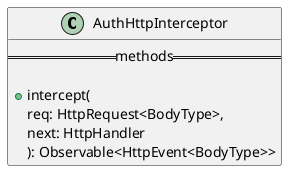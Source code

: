 @startuml AuthHttpInterceptor
class AuthHttpInterceptor {
  == methods ==

  + intercept(
    req: HttpRequest<BodyType>,
    next: HttpHandler
    ): Observable<HttpEvent<BodyType>>
}
@enduml
